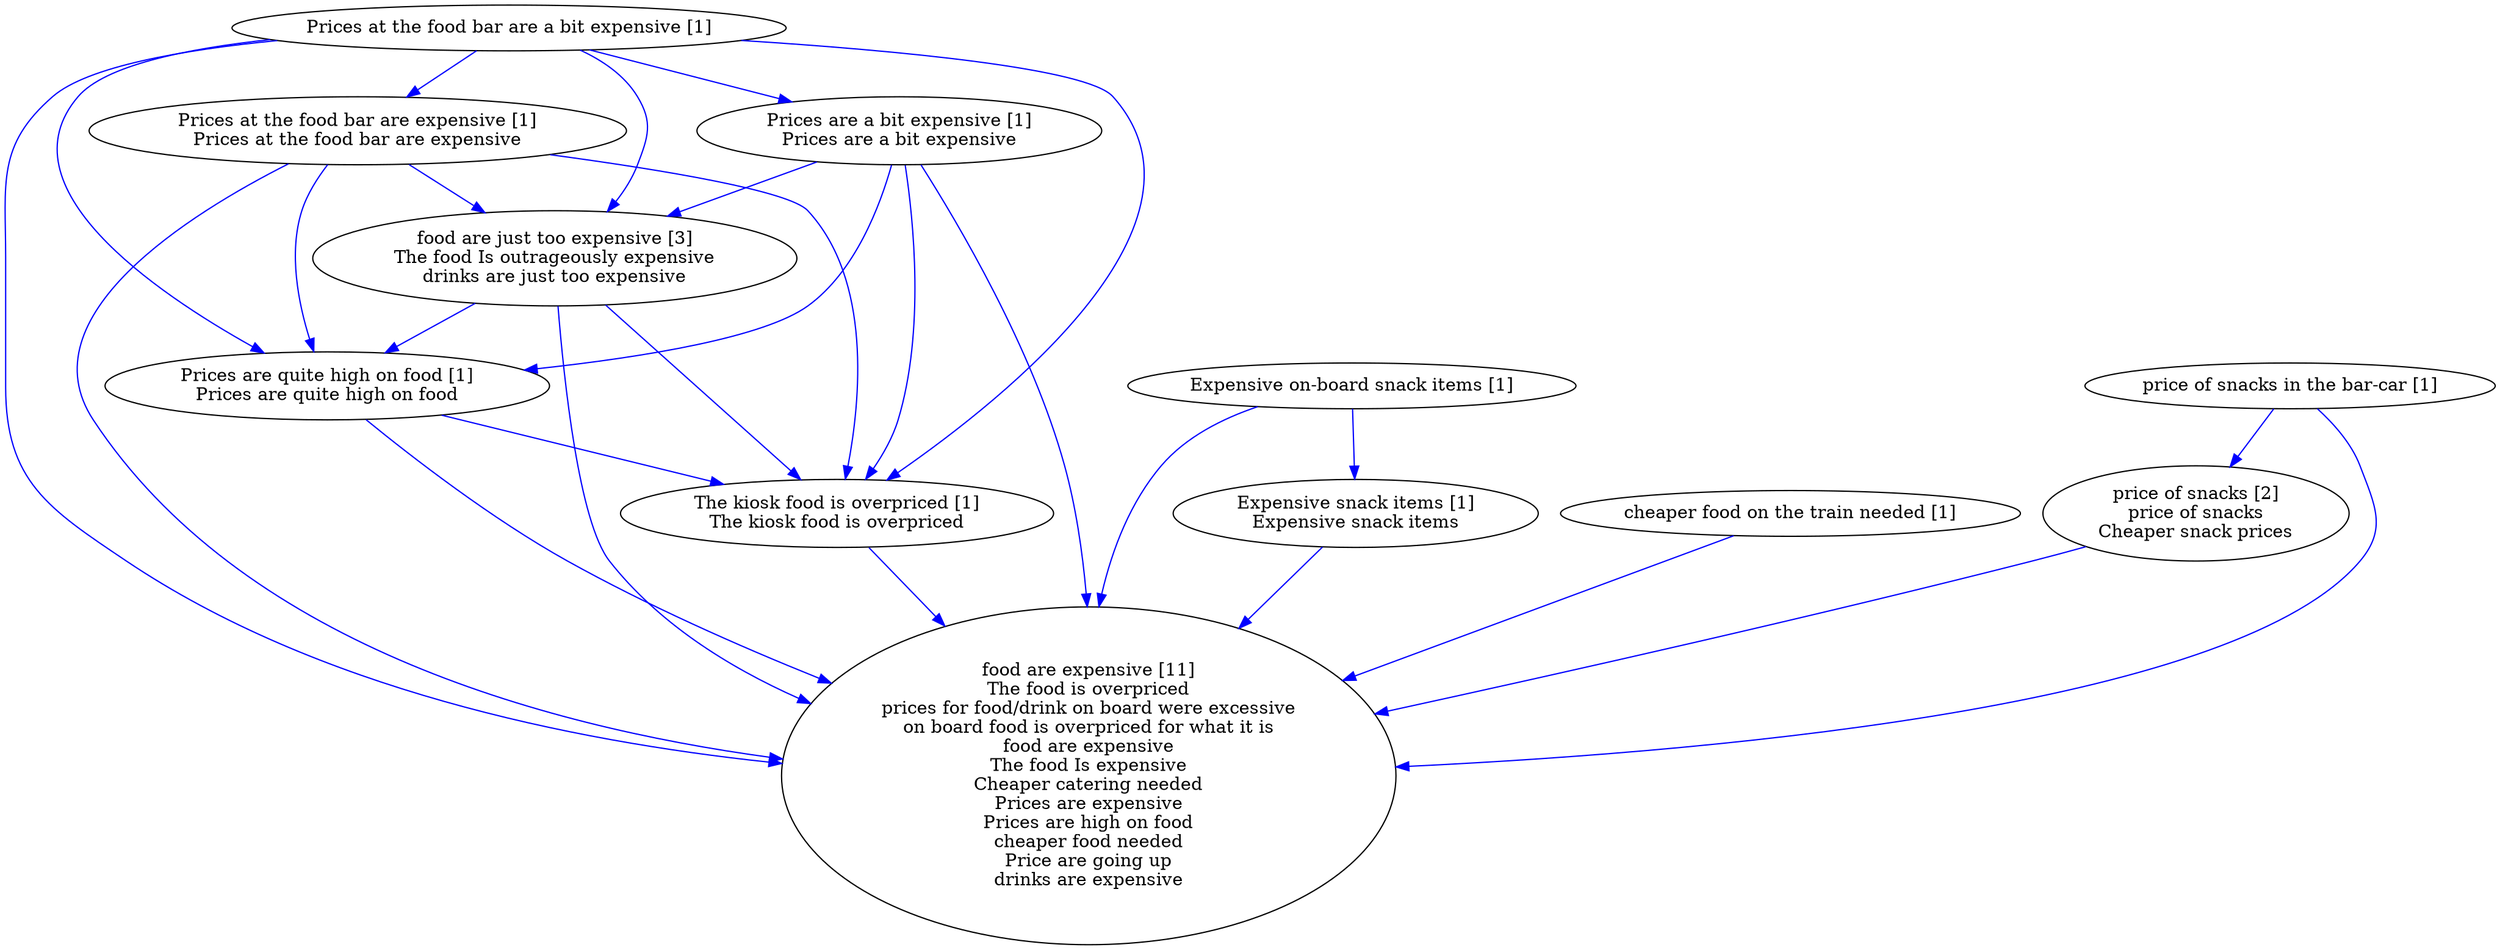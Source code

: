 digraph collapsedGraph {
"price of snacks [2]\nprice of snacks\nCheaper snack prices""food are expensive [11]\nThe food is overpriced\nprices for food/drink on board were excessive\non board food is overpriced for what it is\nfood are expensive\nThe food Is expensive\nCheaper catering needed\nPrices are expensive\nPrices are high on food\ncheaper food needed\nPrice are going up\ndrinks are expensive""food are just too expensive [3]\nThe food Is outrageously expensive\ndrinks are just too expensive""Expensive on-board snack items [1]""Expensive snack items [1]\nExpensive snack items""Prices are quite high on food [1]\nPrices are quite high on food""Prices at the food bar are a bit expensive [1]""Prices at the food bar are expensive [1]\nPrices at the food bar are expensive""Prices are a bit expensive [1]\nPrices are a bit expensive""The kiosk food is overpriced [1]\nThe kiosk food is overpriced""cheaper food on the train needed [1]""price of snacks in the bar-car [1]""The kiosk food is overpriced [1]\nThe kiosk food is overpriced" -> "food are expensive [11]\nThe food is overpriced\nprices for food/drink on board were excessive\non board food is overpriced for what it is\nfood are expensive\nThe food Is expensive\nCheaper catering needed\nPrices are expensive\nPrices are high on food\ncheaper food needed\nPrice are going up\ndrinks are expensive" [color=blue]
"Prices are quite high on food [1]\nPrices are quite high on food" -> "The kiosk food is overpriced [1]\nThe kiosk food is overpriced" [color=blue]
"Prices are quite high on food [1]\nPrices are quite high on food" -> "food are expensive [11]\nThe food is overpriced\nprices for food/drink on board were excessive\non board food is overpriced for what it is\nfood are expensive\nThe food Is expensive\nCheaper catering needed\nPrices are expensive\nPrices are high on food\ncheaper food needed\nPrice are going up\ndrinks are expensive" [color=blue]
"Prices are a bit expensive [1]\nPrices are a bit expensive" -> "food are expensive [11]\nThe food is overpriced\nprices for food/drink on board were excessive\non board food is overpriced for what it is\nfood are expensive\nThe food Is expensive\nCheaper catering needed\nPrices are expensive\nPrices are high on food\ncheaper food needed\nPrice are going up\ndrinks are expensive" [color=blue]
"food are just too expensive [3]\nThe food Is outrageously expensive\ndrinks are just too expensive" -> "food are expensive [11]\nThe food is overpriced\nprices for food/drink on board were excessive\non board food is overpriced for what it is\nfood are expensive\nThe food Is expensive\nCheaper catering needed\nPrices are expensive\nPrices are high on food\ncheaper food needed\nPrice are going up\ndrinks are expensive" [color=blue]
"price of snacks [2]\nprice of snacks\nCheaper snack prices" -> "food are expensive [11]\nThe food is overpriced\nprices for food/drink on board were excessive\non board food is overpriced for what it is\nfood are expensive\nThe food Is expensive\nCheaper catering needed\nPrices are expensive\nPrices are high on food\ncheaper food needed\nPrice are going up\ndrinks are expensive" [color=blue]
"food are just too expensive [3]\nThe food Is outrageously expensive\ndrinks are just too expensive" -> "The kiosk food is overpriced [1]\nThe kiosk food is overpriced" [color=blue]
"Prices are a bit expensive [1]\nPrices are a bit expensive" -> "food are just too expensive [3]\nThe food Is outrageously expensive\ndrinks are just too expensive" [color=blue]
"Prices at the food bar are expensive [1]\nPrices at the food bar are expensive" -> "Prices are quite high on food [1]\nPrices are quite high on food" [color=blue]
"Prices at the food bar are expensive [1]\nPrices at the food bar are expensive" -> "food are expensive [11]\nThe food is overpriced\nprices for food/drink on board were excessive\non board food is overpriced for what it is\nfood are expensive\nThe food Is expensive\nCheaper catering needed\nPrices are expensive\nPrices are high on food\ncheaper food needed\nPrice are going up\ndrinks are expensive" [color=blue]
"price of snacks in the bar-car [1]" -> "food are expensive [11]\nThe food is overpriced\nprices for food/drink on board were excessive\non board food is overpriced for what it is\nfood are expensive\nThe food Is expensive\nCheaper catering needed\nPrices are expensive\nPrices are high on food\ncheaper food needed\nPrice are going up\ndrinks are expensive" [color=blue]
"Prices at the food bar are expensive [1]\nPrices at the food bar are expensive" -> "The kiosk food is overpriced [1]\nThe kiosk food is overpriced" [color=blue]
"price of snacks in the bar-car [1]" -> "price of snacks [2]\nprice of snacks\nCheaper snack prices" [color=blue]
"Prices at the food bar are expensive [1]\nPrices at the food bar are expensive" -> "food are just too expensive [3]\nThe food Is outrageously expensive\ndrinks are just too expensive" [color=blue]
"Prices at the food bar are a bit expensive [1]" -> "food are just too expensive [3]\nThe food Is outrageously expensive\ndrinks are just too expensive" [color=blue]
"Prices at the food bar are a bit expensive [1]" -> "food are expensive [11]\nThe food is overpriced\nprices for food/drink on board were excessive\non board food is overpriced for what it is\nfood are expensive\nThe food Is expensive\nCheaper catering needed\nPrices are expensive\nPrices are high on food\ncheaper food needed\nPrice are going up\ndrinks are expensive" [color=blue]
"Prices are a bit expensive [1]\nPrices are a bit expensive" -> "The kiosk food is overpriced [1]\nThe kiosk food is overpriced" [color=blue]
"cheaper food on the train needed [1]" -> "food are expensive [11]\nThe food is overpriced\nprices for food/drink on board were excessive\non board food is overpriced for what it is\nfood are expensive\nThe food Is expensive\nCheaper catering needed\nPrices are expensive\nPrices are high on food\ncheaper food needed\nPrice are going up\ndrinks are expensive" [color=blue]
"Expensive on-board snack items [1]" -> "food are expensive [11]\nThe food is overpriced\nprices for food/drink on board were excessive\non board food is overpriced for what it is\nfood are expensive\nThe food Is expensive\nCheaper catering needed\nPrices are expensive\nPrices are high on food\ncheaper food needed\nPrice are going up\ndrinks are expensive" [color=blue]
"Prices are a bit expensive [1]\nPrices are a bit expensive" -> "Prices are quite high on food [1]\nPrices are quite high on food" [color=blue]
"food are just too expensive [3]\nThe food Is outrageously expensive\ndrinks are just too expensive" -> "Prices are quite high on food [1]\nPrices are quite high on food" [color=blue]
"Prices at the food bar are a bit expensive [1]" -> "Prices are quite high on food [1]\nPrices are quite high on food" [color=blue]
"Prices at the food bar are a bit expensive [1]" -> "The kiosk food is overpriced [1]\nThe kiosk food is overpriced" [color=blue]
"Expensive snack items [1]\nExpensive snack items" -> "food are expensive [11]\nThe food is overpriced\nprices for food/drink on board were excessive\non board food is overpriced for what it is\nfood are expensive\nThe food Is expensive\nCheaper catering needed\nPrices are expensive\nPrices are high on food\ncheaper food needed\nPrice are going up\ndrinks are expensive" [color=blue]
"Expensive on-board snack items [1]" -> "Expensive snack items [1]\nExpensive snack items" [color=blue]
"Prices at the food bar are a bit expensive [1]" -> "Prices at the food bar are expensive [1]\nPrices at the food bar are expensive" [color=blue]
"Prices at the food bar are a bit expensive [1]" -> "Prices are a bit expensive [1]\nPrices are a bit expensive" [color=blue]
}